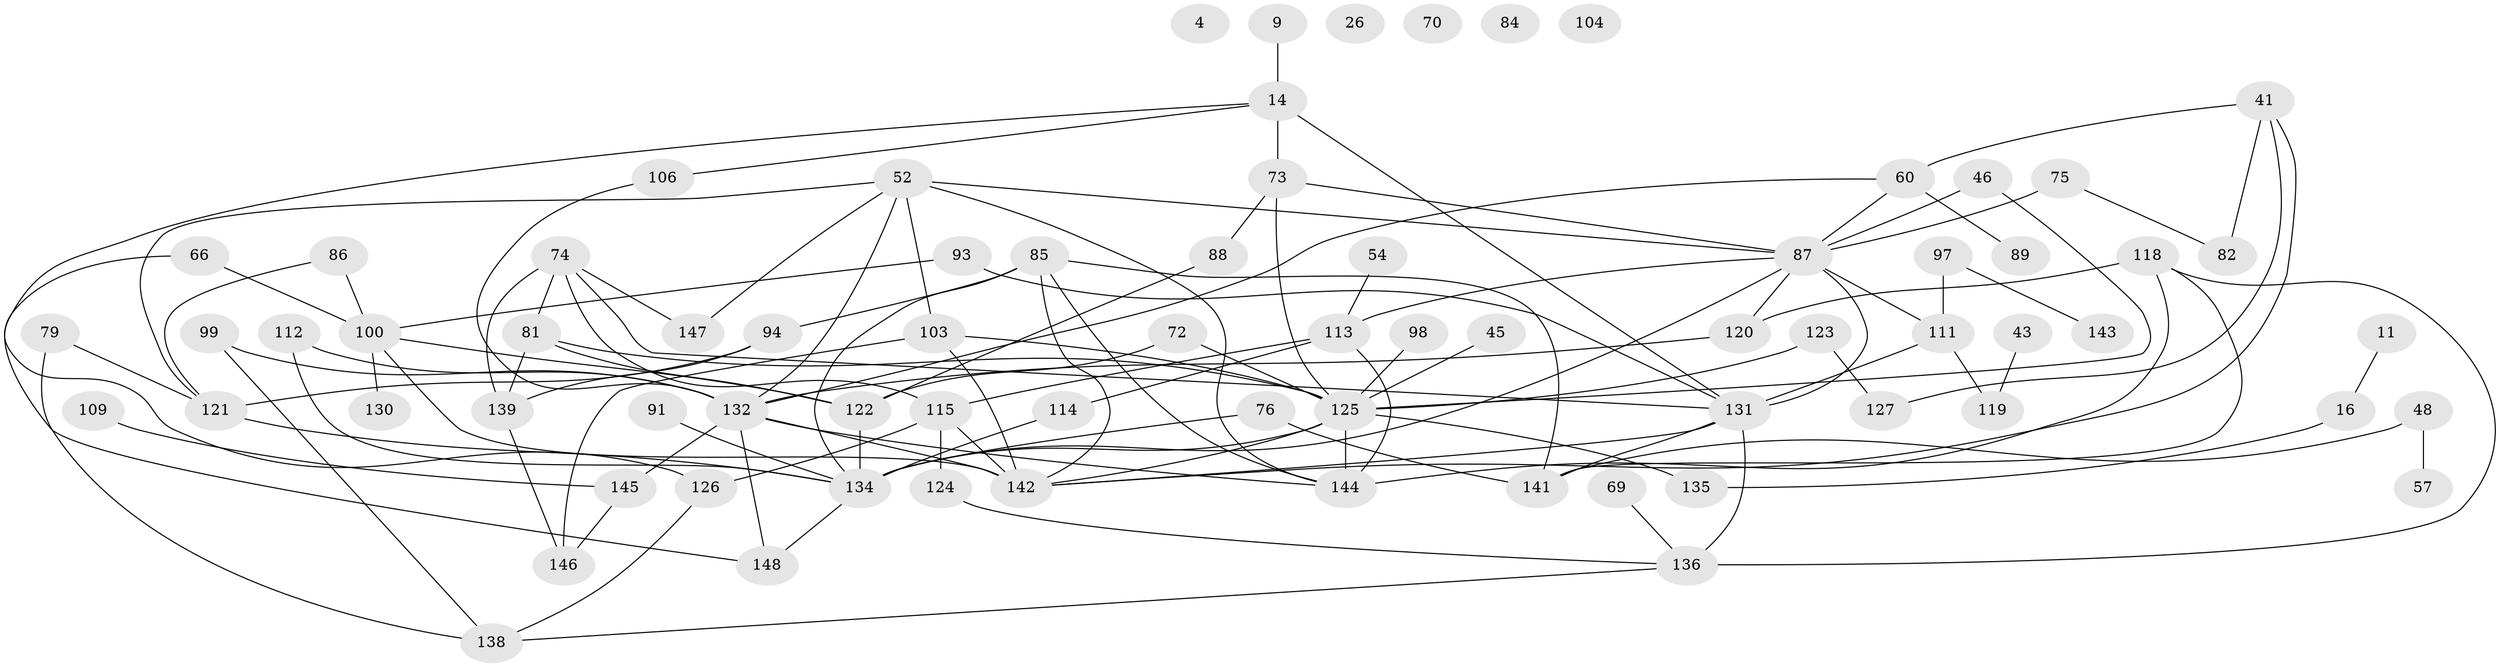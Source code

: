 // original degree distribution, {3: 0.2702702702702703, 5: 0.08783783783783784, 4: 0.13513513513513514, 0: 0.033783783783783786, 1: 0.12162162162162163, 2: 0.28378378378378377, 6: 0.0472972972972973, 9: 0.006756756756756757, 7: 0.013513513513513514}
// Generated by graph-tools (version 1.1) at 2025/39/03/09/25 04:39:07]
// undirected, 74 vertices, 117 edges
graph export_dot {
graph [start="1"]
  node [color=gray90,style=filled];
  4;
  9;
  11;
  14;
  16;
  26;
  41 [super="+2"];
  43;
  45;
  46;
  48;
  52 [super="+36"];
  54;
  57;
  60;
  66;
  69;
  70;
  72;
  73 [super="+58"];
  74 [super="+17"];
  75;
  76;
  79;
  81 [super="+29"];
  82;
  84;
  85 [super="+19"];
  86;
  87 [super="+37+38+40"];
  88;
  89;
  91;
  93;
  94;
  97;
  98;
  99;
  100 [super="+49"];
  103 [super="+59"];
  104;
  106;
  109;
  111;
  112;
  113 [super="+44+65"];
  114;
  115 [super="+105"];
  118 [super="+71"];
  119;
  120;
  121 [super="+15+22+51"];
  122;
  123 [super="+35+92"];
  124 [super="+31"];
  125 [super="+18+33+68"];
  126 [super="+28+83"];
  127 [super="+61"];
  130;
  131 [super="+77+128+102"];
  132 [super="+108"];
  134 [super="+30+56+129"];
  135;
  136 [super="+10"];
  138 [super="+64+78"];
  139;
  141 [super="+107"];
  142 [super="+117+137"];
  143;
  144 [super="+23+90"];
  145;
  146;
  147;
  148 [super="+140+133"];
  9 -- 14;
  11 -- 16;
  14 -- 73 [weight=2];
  14 -- 106;
  14 -- 131;
  14 -- 126;
  16 -- 135;
  41 -- 60 [weight=2];
  41 -- 142 [weight=2];
  41 -- 82;
  41 -- 127;
  43 -- 119;
  45 -- 125;
  46 -- 87;
  46 -- 125;
  48 -- 57;
  48 -- 141;
  52 -- 103 [weight=2];
  52 -- 144;
  52 -- 121;
  52 -- 147;
  52 -- 87;
  52 -- 132;
  54 -- 113;
  60 -- 89;
  60 -- 87;
  60 -- 132;
  66 -- 100;
  66 -- 148;
  69 -- 136;
  72 -- 122;
  72 -- 125;
  73 -- 88;
  73 -- 87 [weight=2];
  73 -- 125;
  74 -- 81;
  74 -- 139 [weight=2];
  74 -- 115;
  74 -- 147;
  74 -- 131;
  75 -- 82;
  75 -- 87 [weight=2];
  76 -- 134;
  76 -- 141;
  79 -- 138;
  79 -- 121;
  81 -- 125 [weight=3];
  81 -- 122;
  81 -- 139;
  85 -- 94;
  85 -- 141;
  85 -- 144;
  85 -- 134;
  85 -- 142;
  86 -- 121;
  86 -- 100;
  87 -- 113 [weight=3];
  87 -- 120;
  87 -- 111 [weight=2];
  87 -- 134;
  87 -- 131 [weight=2];
  88 -- 122;
  91 -- 134;
  93 -- 100;
  93 -- 131;
  94 -- 121;
  94 -- 139;
  97 -- 111;
  97 -- 143;
  98 -- 125;
  99 -- 138;
  99 -- 132;
  100 -- 122;
  100 -- 142 [weight=2];
  100 -- 130;
  103 -- 142 [weight=2];
  103 -- 125;
  103 -- 146;
  106 -- 132;
  109 -- 145;
  111 -- 119;
  111 -- 131;
  112 -- 134;
  112 -- 132;
  113 -- 114;
  113 -- 144;
  113 -- 115;
  114 -- 134;
  115 -- 124;
  115 -- 142;
  115 -- 126;
  118 -- 144;
  118 -- 136;
  118 -- 120;
  118 -- 141;
  120 -- 132;
  121 -- 134;
  122 -- 134;
  123 -- 125 [weight=2];
  123 -- 127;
  124 -- 136;
  125 -- 134 [weight=4];
  125 -- 135;
  125 -- 144 [weight=2];
  125 -- 142;
  126 -- 138;
  131 -- 136 [weight=2];
  131 -- 142 [weight=2];
  131 -- 141;
  132 -- 142 [weight=2];
  132 -- 145;
  132 -- 144;
  132 -- 148 [weight=2];
  134 -- 148 [weight=2];
  136 -- 138;
  139 -- 146;
  145 -- 146;
}
